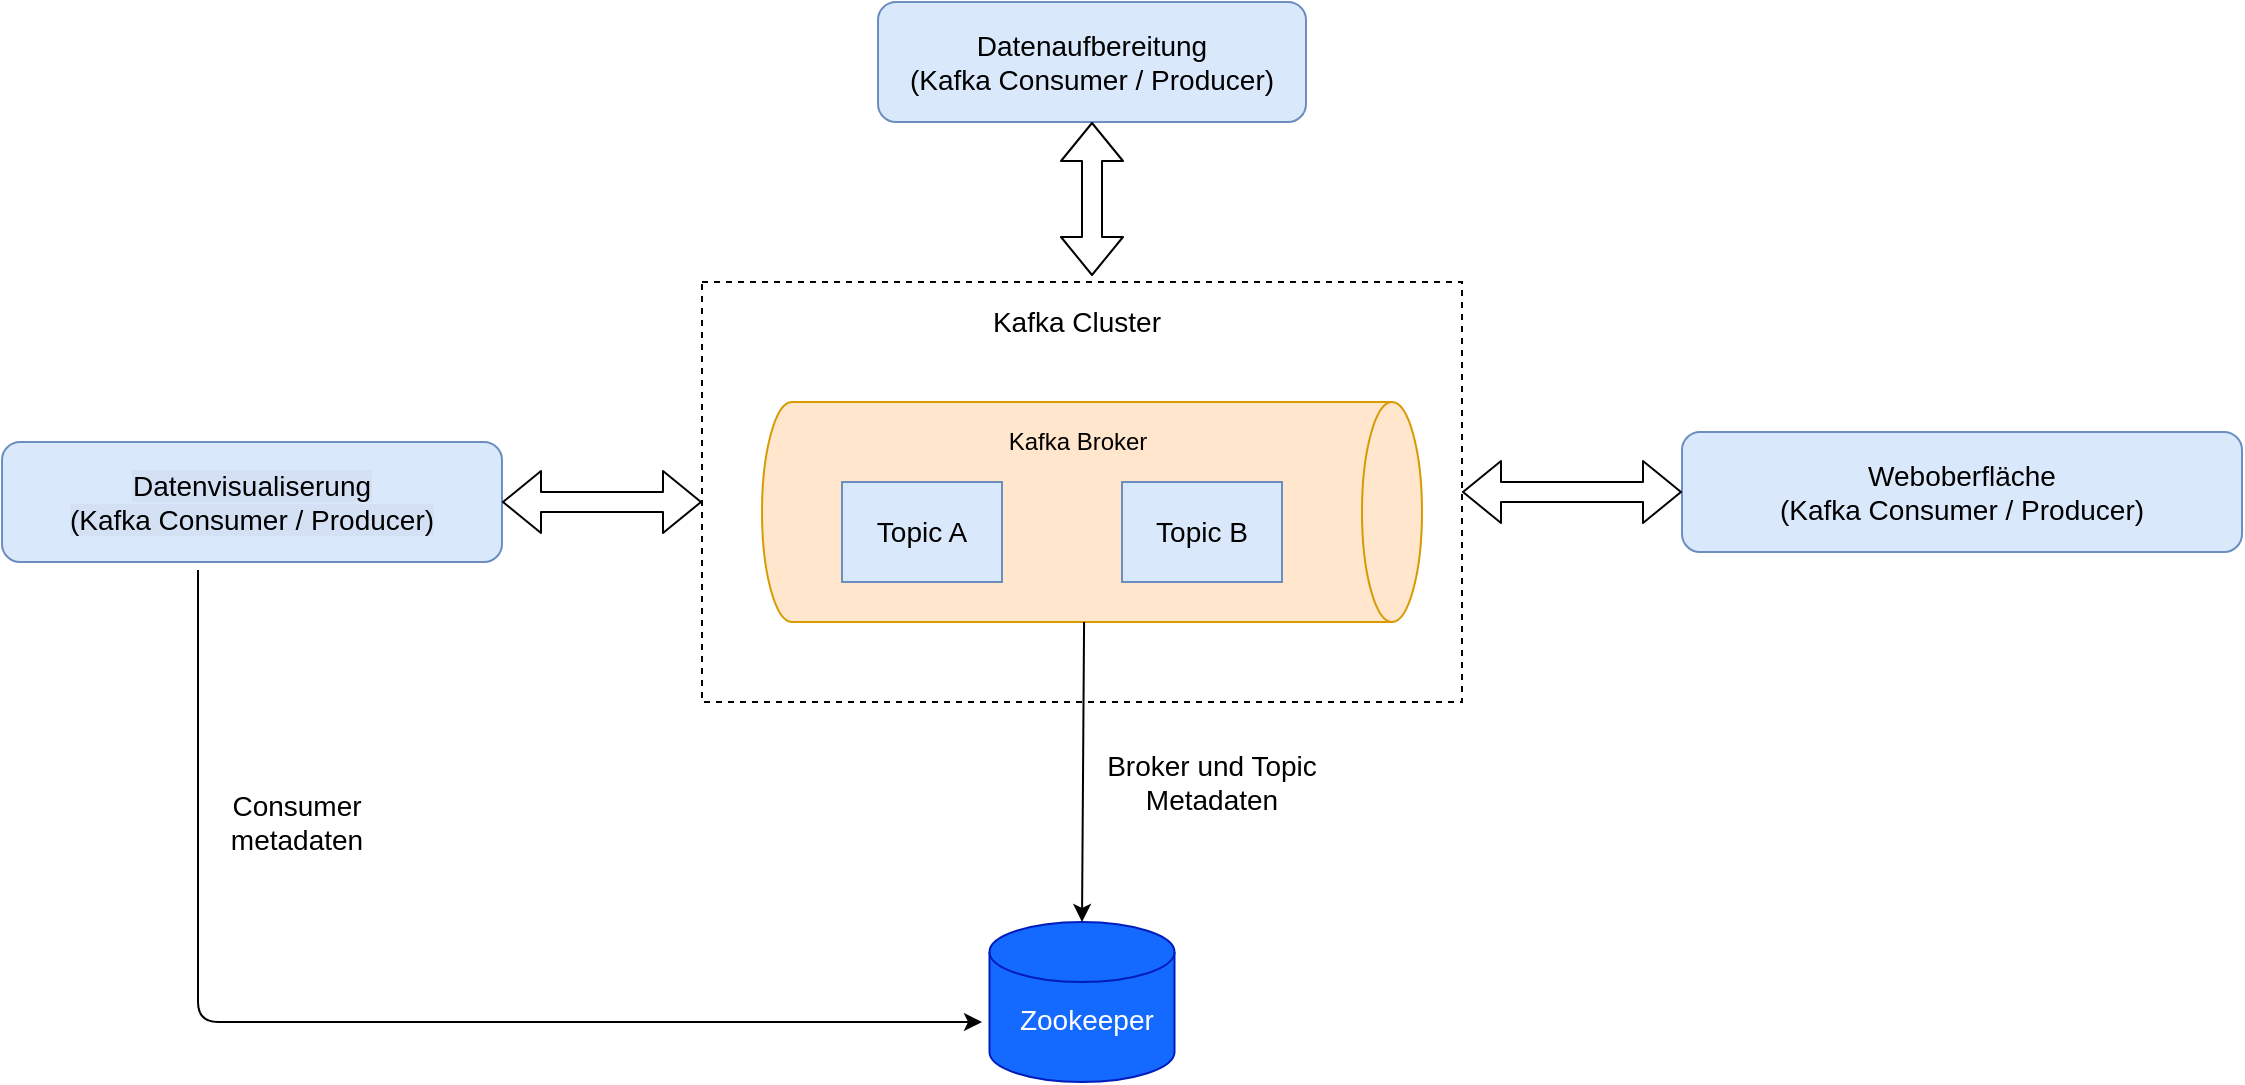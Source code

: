 <mxfile version="13.6.3" type="github"><diagram id="Sndjd0WsGuFjri-XBdbt" name="Page-1"><mxGraphModel dx="1796" dy="1642" grid="1" gridSize="10" guides="1" tooltips="1" connect="1" arrows="1" fold="1" page="1" pageScale="1" pageWidth="850" pageHeight="1100" math="0" shadow="0"><root><mxCell id="0"/><mxCell id="1" parent="0"/><mxCell id="wrZDMPex7WAE4IjpCHXa-6" value="" style="rounded=0;whiteSpace=wrap;html=1;dashed=1;" vertex="1" parent="1"><mxGeometry x="260" y="100" width="380" height="210" as="geometry"/></mxCell><mxCell id="wrZDMPex7WAE4IjpCHXa-1" value="&lt;span style=&quot;color: rgb(0 , 0 , 0) ; font-family: &amp;#34;helvetica&amp;#34; ; font-size: 14px ; font-style: normal ; font-weight: 400 ; letter-spacing: normal ; text-align: center ; text-indent: 0px ; text-transform: none ; word-spacing: 0px ; display: inline ; float: none&quot;&gt;&lt;span style=&quot;background-color: rgb(212 , 225 , 245)&quot;&gt;Datenvisualiserung&lt;br&gt;(Kafka Consumer / Producer)&lt;/span&gt;&lt;br&gt;&lt;/span&gt;" style="rounded=1;whiteSpace=wrap;html=1;fillColor=#dae8fc;strokeColor=#6c8ebf;" vertex="1" parent="1"><mxGeometry x="-90" y="180" width="250" height="60" as="geometry"/></mxCell><mxCell id="wrZDMPex7WAE4IjpCHXa-2" value="&lt;font style=&quot;font-size: 14px&quot;&gt;Weboberfläche&lt;br&gt;(Kafka Consumer / Producer)&lt;br&gt;&lt;/font&gt;" style="rounded=1;whiteSpace=wrap;html=1;fillColor=#dae8fc;strokeColor=#6c8ebf;" vertex="1" parent="1"><mxGeometry x="750" y="175" width="280" height="60" as="geometry"/></mxCell><mxCell id="wrZDMPex7WAE4IjpCHXa-3" value="&lt;font style=&quot;font-size: 14px&quot;&gt;Datenaufbereitung&lt;br&gt;(Kafka Consumer / Producer)&lt;br&gt;&lt;/font&gt;" style="rounded=1;whiteSpace=wrap;html=1;fillColor=#dae8fc;strokeColor=#6c8ebf;" vertex="1" parent="1"><mxGeometry x="348" y="-40" width="214" height="60" as="geometry"/></mxCell><mxCell id="wrZDMPex7WAE4IjpCHXa-4" value="" style="shape=cylinder2;whiteSpace=wrap;html=1;boundedLbl=1;backgroundOutline=1;size=15;direction=south;fillColor=#ffe6cc;strokeColor=#d79b00;" vertex="1" parent="1"><mxGeometry x="290" y="160" width="330" height="110" as="geometry"/></mxCell><mxCell id="wrZDMPex7WAE4IjpCHXa-5" value="&lt;font style=&quot;font-size: 14px&quot;&gt;&lt;br&gt;&amp;nbsp;Zookeeper&lt;/font&gt;" style="shape=cylinder2;whiteSpace=wrap;html=1;boundedLbl=1;backgroundOutline=1;size=15;strokeColor=#001DBC;fontColor=#ffffff;fillColor=#146AFF;" vertex="1" parent="1"><mxGeometry x="403.75" y="420" width="92.5" height="80" as="geometry"/></mxCell><mxCell id="wrZDMPex7WAE4IjpCHXa-7" value="&lt;font style=&quot;font-size: 14px&quot;&gt;Kafka Cluster&lt;/font&gt;" style="text;html=1;strokeColor=none;fillColor=none;align=center;verticalAlign=middle;whiteSpace=wrap;rounded=0;dashed=1;" vertex="1" parent="1"><mxGeometry x="395" y="110" width="105" height="20" as="geometry"/></mxCell><mxCell id="wrZDMPex7WAE4IjpCHXa-8" value="Kafka Broker" style="text;html=1;strokeColor=none;fillColor=none;align=center;verticalAlign=middle;whiteSpace=wrap;rounded=0;dashed=1;" vertex="1" parent="1"><mxGeometry x="402.5" y="170" width="90" height="20" as="geometry"/></mxCell><mxCell id="wrZDMPex7WAE4IjpCHXa-9" value="&lt;font style=&quot;font-size: 14px&quot;&gt;Topic A&lt;/font&gt;" style="rounded=0;whiteSpace=wrap;html=1;fillColor=#dae8fc;strokeColor=#6c8ebf;" vertex="1" parent="1"><mxGeometry x="330" y="200" width="80" height="50" as="geometry"/></mxCell><mxCell id="wrZDMPex7WAE4IjpCHXa-10" value="&lt;font style=&quot;font-size: 14px&quot;&gt;Topic B&lt;/font&gt;" style="rounded=0;whiteSpace=wrap;html=1;fillColor=#dae8fc;strokeColor=#6c8ebf;" vertex="1" parent="1"><mxGeometry x="470" y="200" width="80" height="50" as="geometry"/></mxCell><mxCell id="wrZDMPex7WAE4IjpCHXa-14" value="" style="shape=flexArrow;endArrow=classic;startArrow=classic;html=1;exitX=1;exitY=0.5;exitDx=0;exitDy=0;" edge="1" parent="1" source="wrZDMPex7WAE4IjpCHXa-1"><mxGeometry width="50" height="50" relative="1" as="geometry"><mxPoint x="400" y="270" as="sourcePoint"/><mxPoint x="260" y="210" as="targetPoint"/></mxGeometry></mxCell><mxCell id="wrZDMPex7WAE4IjpCHXa-15" value="" style="shape=flexArrow;endArrow=classic;startArrow=classic;html=1;entryX=0.5;entryY=1;entryDx=0;entryDy=0;" edge="1" parent="1" target="wrZDMPex7WAE4IjpCHXa-3"><mxGeometry width="50" height="50" relative="1" as="geometry"><mxPoint x="455" y="97" as="sourcePoint"/><mxPoint x="450" y="190" as="targetPoint"/></mxGeometry></mxCell><mxCell id="wrZDMPex7WAE4IjpCHXa-20" value="" style="shape=flexArrow;endArrow=classic;startArrow=classic;html=1;entryX=0;entryY=0.5;entryDx=0;entryDy=0;exitX=1;exitY=0.5;exitDx=0;exitDy=0;" edge="1" parent="1" source="wrZDMPex7WAE4IjpCHXa-6" target="wrZDMPex7WAE4IjpCHXa-2"><mxGeometry width="50" height="50" relative="1" as="geometry"><mxPoint x="100" y="310" as="sourcePoint"/><mxPoint x="150" y="260" as="targetPoint"/></mxGeometry></mxCell><mxCell id="wrZDMPex7WAE4IjpCHXa-21" value="" style="endArrow=classic;html=1;exitX=1;exitY=0.512;exitDx=0;exitDy=0;exitPerimeter=0;" edge="1" parent="1" source="wrZDMPex7WAE4IjpCHXa-4"><mxGeometry width="50" height="50" relative="1" as="geometry"><mxPoint x="454" y="270" as="sourcePoint"/><mxPoint x="450" y="420" as="targetPoint"/></mxGeometry></mxCell><mxCell id="wrZDMPex7WAE4IjpCHXa-22" value="&lt;font style=&quot;font-size: 14px&quot;&gt;Broker und Topic Metadaten&lt;/font&gt;" style="text;html=1;strokeColor=none;fillColor=none;align=center;verticalAlign=middle;whiteSpace=wrap;rounded=0;" vertex="1" parent="1"><mxGeometry x="460" y="340" width="110" height="20" as="geometry"/></mxCell><mxCell id="wrZDMPex7WAE4IjpCHXa-23" value="" style="endArrow=classic;startArrow=none;html=1;exitX=0.392;exitY=1.067;exitDx=0;exitDy=0;exitPerimeter=0;edgeStyle=orthogonalEdgeStyle;startFill=0;" edge="1" parent="1" source="wrZDMPex7WAE4IjpCHXa-1"><mxGeometry width="50" height="50" relative="1" as="geometry"><mxPoint x="380" y="280" as="sourcePoint"/><mxPoint x="400" y="470" as="targetPoint"/><Array as="points"><mxPoint x="8" y="470"/></Array></mxGeometry></mxCell><mxCell id="wrZDMPex7WAE4IjpCHXa-24" value="&lt;font style=&quot;font-size: 14px&quot;&gt;Consumer metadaten&lt;/font&gt;" style="text;html=1;strokeColor=none;fillColor=none;align=center;verticalAlign=middle;whiteSpace=wrap;rounded=0;" vertex="1" parent="1"><mxGeometry y="360" width="115" height="20" as="geometry"/></mxCell></root></mxGraphModel></diagram></mxfile>
